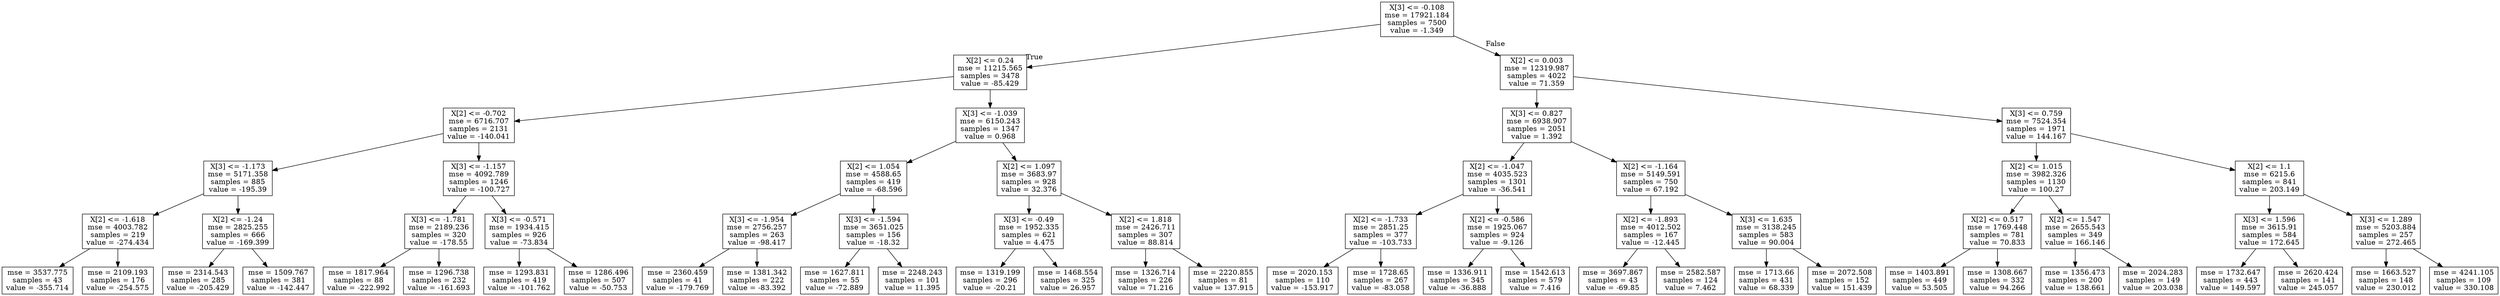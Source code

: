 digraph Tree {
node [shape=box] ;
0 [label="X[3] <= -0.108\nmse = 17921.184\nsamples = 7500\nvalue = -1.349"] ;
1 [label="X[2] <= 0.24\nmse = 11215.565\nsamples = 3478\nvalue = -85.429"] ;
0 -> 1 [labeldistance=2.5, labelangle=45, headlabel="True"] ;
2 [label="X[2] <= -0.702\nmse = 6716.707\nsamples = 2131\nvalue = -140.041"] ;
1 -> 2 ;
3 [label="X[3] <= -1.173\nmse = 5171.358\nsamples = 885\nvalue = -195.39"] ;
2 -> 3 ;
4 [label="X[2] <= -1.618\nmse = 4003.782\nsamples = 219\nvalue = -274.434"] ;
3 -> 4 ;
5 [label="mse = 3537.775\nsamples = 43\nvalue = -355.714"] ;
4 -> 5 ;
6 [label="mse = 2109.193\nsamples = 176\nvalue = -254.575"] ;
4 -> 6 ;
7 [label="X[2] <= -1.24\nmse = 2825.255\nsamples = 666\nvalue = -169.399"] ;
3 -> 7 ;
8 [label="mse = 2314.543\nsamples = 285\nvalue = -205.429"] ;
7 -> 8 ;
9 [label="mse = 1509.767\nsamples = 381\nvalue = -142.447"] ;
7 -> 9 ;
10 [label="X[3] <= -1.157\nmse = 4092.789\nsamples = 1246\nvalue = -100.727"] ;
2 -> 10 ;
11 [label="X[3] <= -1.781\nmse = 2189.236\nsamples = 320\nvalue = -178.55"] ;
10 -> 11 ;
12 [label="mse = 1817.964\nsamples = 88\nvalue = -222.992"] ;
11 -> 12 ;
13 [label="mse = 1296.738\nsamples = 232\nvalue = -161.693"] ;
11 -> 13 ;
14 [label="X[3] <= -0.571\nmse = 1934.415\nsamples = 926\nvalue = -73.834"] ;
10 -> 14 ;
15 [label="mse = 1293.831\nsamples = 419\nvalue = -101.762"] ;
14 -> 15 ;
16 [label="mse = 1286.496\nsamples = 507\nvalue = -50.753"] ;
14 -> 16 ;
17 [label="X[3] <= -1.039\nmse = 6150.243\nsamples = 1347\nvalue = 0.968"] ;
1 -> 17 ;
18 [label="X[2] <= 1.054\nmse = 4588.65\nsamples = 419\nvalue = -68.596"] ;
17 -> 18 ;
19 [label="X[3] <= -1.954\nmse = 2756.257\nsamples = 263\nvalue = -98.417"] ;
18 -> 19 ;
20 [label="mse = 2360.459\nsamples = 41\nvalue = -179.769"] ;
19 -> 20 ;
21 [label="mse = 1381.342\nsamples = 222\nvalue = -83.392"] ;
19 -> 21 ;
22 [label="X[3] <= -1.594\nmse = 3651.025\nsamples = 156\nvalue = -18.32"] ;
18 -> 22 ;
23 [label="mse = 1627.811\nsamples = 55\nvalue = -72.889"] ;
22 -> 23 ;
24 [label="mse = 2248.243\nsamples = 101\nvalue = 11.395"] ;
22 -> 24 ;
25 [label="X[2] <= 1.097\nmse = 3683.97\nsamples = 928\nvalue = 32.376"] ;
17 -> 25 ;
26 [label="X[3] <= -0.49\nmse = 1952.335\nsamples = 621\nvalue = 4.475"] ;
25 -> 26 ;
27 [label="mse = 1319.199\nsamples = 296\nvalue = -20.21"] ;
26 -> 27 ;
28 [label="mse = 1468.554\nsamples = 325\nvalue = 26.957"] ;
26 -> 28 ;
29 [label="X[2] <= 1.818\nmse = 2426.711\nsamples = 307\nvalue = 88.814"] ;
25 -> 29 ;
30 [label="mse = 1326.714\nsamples = 226\nvalue = 71.216"] ;
29 -> 30 ;
31 [label="mse = 2220.855\nsamples = 81\nvalue = 137.915"] ;
29 -> 31 ;
32 [label="X[2] <= 0.003\nmse = 12319.987\nsamples = 4022\nvalue = 71.359"] ;
0 -> 32 [labeldistance=2.5, labelangle=-45, headlabel="False"] ;
33 [label="X[3] <= 0.827\nmse = 6938.907\nsamples = 2051\nvalue = 1.392"] ;
32 -> 33 ;
34 [label="X[2] <= -1.047\nmse = 4035.523\nsamples = 1301\nvalue = -36.541"] ;
33 -> 34 ;
35 [label="X[2] <= -1.733\nmse = 2851.25\nsamples = 377\nvalue = -103.733"] ;
34 -> 35 ;
36 [label="mse = 2020.153\nsamples = 110\nvalue = -153.917"] ;
35 -> 36 ;
37 [label="mse = 1728.65\nsamples = 267\nvalue = -83.058"] ;
35 -> 37 ;
38 [label="X[2] <= -0.586\nmse = 1925.067\nsamples = 924\nvalue = -9.126"] ;
34 -> 38 ;
39 [label="mse = 1336.911\nsamples = 345\nvalue = -36.888"] ;
38 -> 39 ;
40 [label="mse = 1542.613\nsamples = 579\nvalue = 7.416"] ;
38 -> 40 ;
41 [label="X[2] <= -1.164\nmse = 5149.591\nsamples = 750\nvalue = 67.192"] ;
33 -> 41 ;
42 [label="X[2] <= -1.893\nmse = 4012.502\nsamples = 167\nvalue = -12.445"] ;
41 -> 42 ;
43 [label="mse = 3697.867\nsamples = 43\nvalue = -69.85"] ;
42 -> 43 ;
44 [label="mse = 2582.587\nsamples = 124\nvalue = 7.462"] ;
42 -> 44 ;
45 [label="X[3] <= 1.635\nmse = 3138.245\nsamples = 583\nvalue = 90.004"] ;
41 -> 45 ;
46 [label="mse = 1713.66\nsamples = 431\nvalue = 68.339"] ;
45 -> 46 ;
47 [label="mse = 2072.508\nsamples = 152\nvalue = 151.439"] ;
45 -> 47 ;
48 [label="X[3] <= 0.759\nmse = 7524.354\nsamples = 1971\nvalue = 144.167"] ;
32 -> 48 ;
49 [label="X[2] <= 1.015\nmse = 3982.326\nsamples = 1130\nvalue = 100.27"] ;
48 -> 49 ;
50 [label="X[2] <= 0.517\nmse = 1769.448\nsamples = 781\nvalue = 70.833"] ;
49 -> 50 ;
51 [label="mse = 1403.891\nsamples = 449\nvalue = 53.505"] ;
50 -> 51 ;
52 [label="mse = 1308.667\nsamples = 332\nvalue = 94.266"] ;
50 -> 52 ;
53 [label="X[2] <= 1.547\nmse = 2655.543\nsamples = 349\nvalue = 166.146"] ;
49 -> 53 ;
54 [label="mse = 1356.473\nsamples = 200\nvalue = 138.661"] ;
53 -> 54 ;
55 [label="mse = 2024.283\nsamples = 149\nvalue = 203.038"] ;
53 -> 55 ;
56 [label="X[2] <= 1.1\nmse = 6215.6\nsamples = 841\nvalue = 203.149"] ;
48 -> 56 ;
57 [label="X[3] <= 1.596\nmse = 3615.91\nsamples = 584\nvalue = 172.645"] ;
56 -> 57 ;
58 [label="mse = 1732.647\nsamples = 443\nvalue = 149.597"] ;
57 -> 58 ;
59 [label="mse = 2620.424\nsamples = 141\nvalue = 245.057"] ;
57 -> 59 ;
60 [label="X[3] <= 1.289\nmse = 5203.884\nsamples = 257\nvalue = 272.465"] ;
56 -> 60 ;
61 [label="mse = 1663.527\nsamples = 148\nvalue = 230.012"] ;
60 -> 61 ;
62 [label="mse = 4241.105\nsamples = 109\nvalue = 330.108"] ;
60 -> 62 ;
}